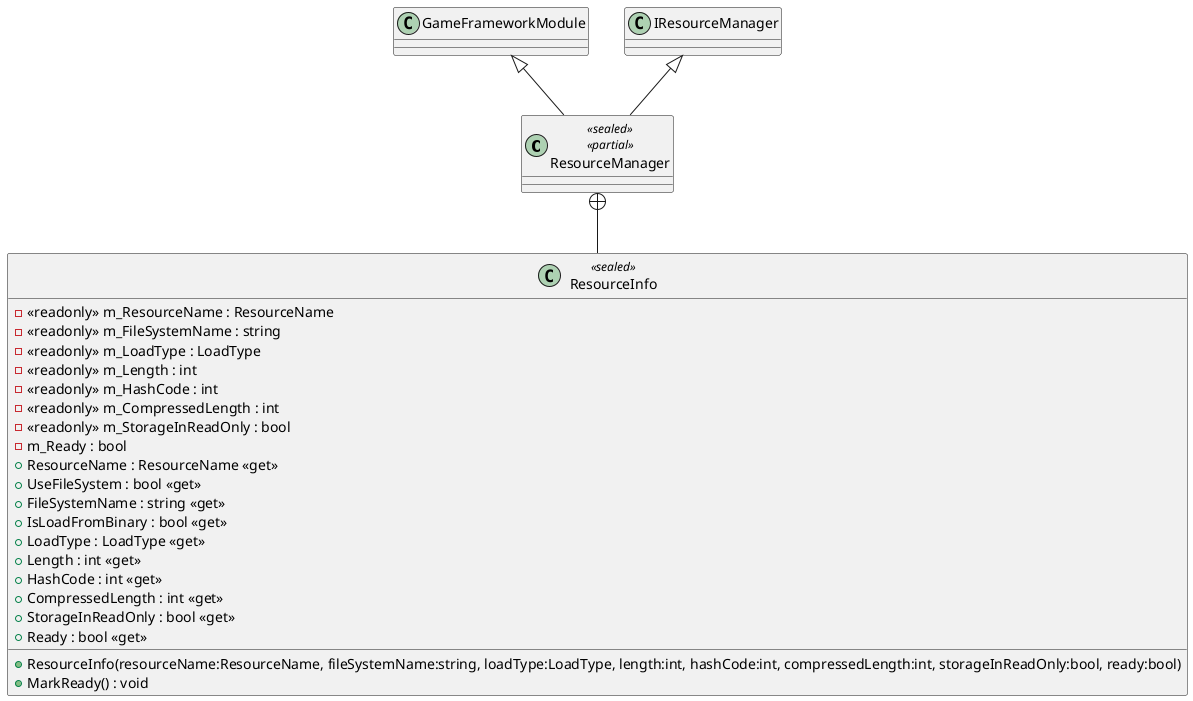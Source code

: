 @startuml
class ResourceManager <<sealed>> <<partial>> {
}
class ResourceInfo <<sealed>> {
    - <<readonly>> m_ResourceName : ResourceName
    - <<readonly>> m_FileSystemName : string
    - <<readonly>> m_LoadType : LoadType
    - <<readonly>> m_Length : int
    - <<readonly>> m_HashCode : int
    - <<readonly>> m_CompressedLength : int
    - <<readonly>> m_StorageInReadOnly : bool
    - m_Ready : bool
    + ResourceInfo(resourceName:ResourceName, fileSystemName:string, loadType:LoadType, length:int, hashCode:int, compressedLength:int, storageInReadOnly:bool, ready:bool)
    + ResourceName : ResourceName <<get>>
    + UseFileSystem : bool <<get>>
    + FileSystemName : string <<get>>
    + IsLoadFromBinary : bool <<get>>
    + LoadType : LoadType <<get>>
    + Length : int <<get>>
    + HashCode : int <<get>>
    + CompressedLength : int <<get>>
    + StorageInReadOnly : bool <<get>>
    + Ready : bool <<get>>
    + MarkReady() : void
}
GameFrameworkModule <|-- ResourceManager
IResourceManager <|-- ResourceManager
ResourceManager +-- ResourceInfo
@enduml
